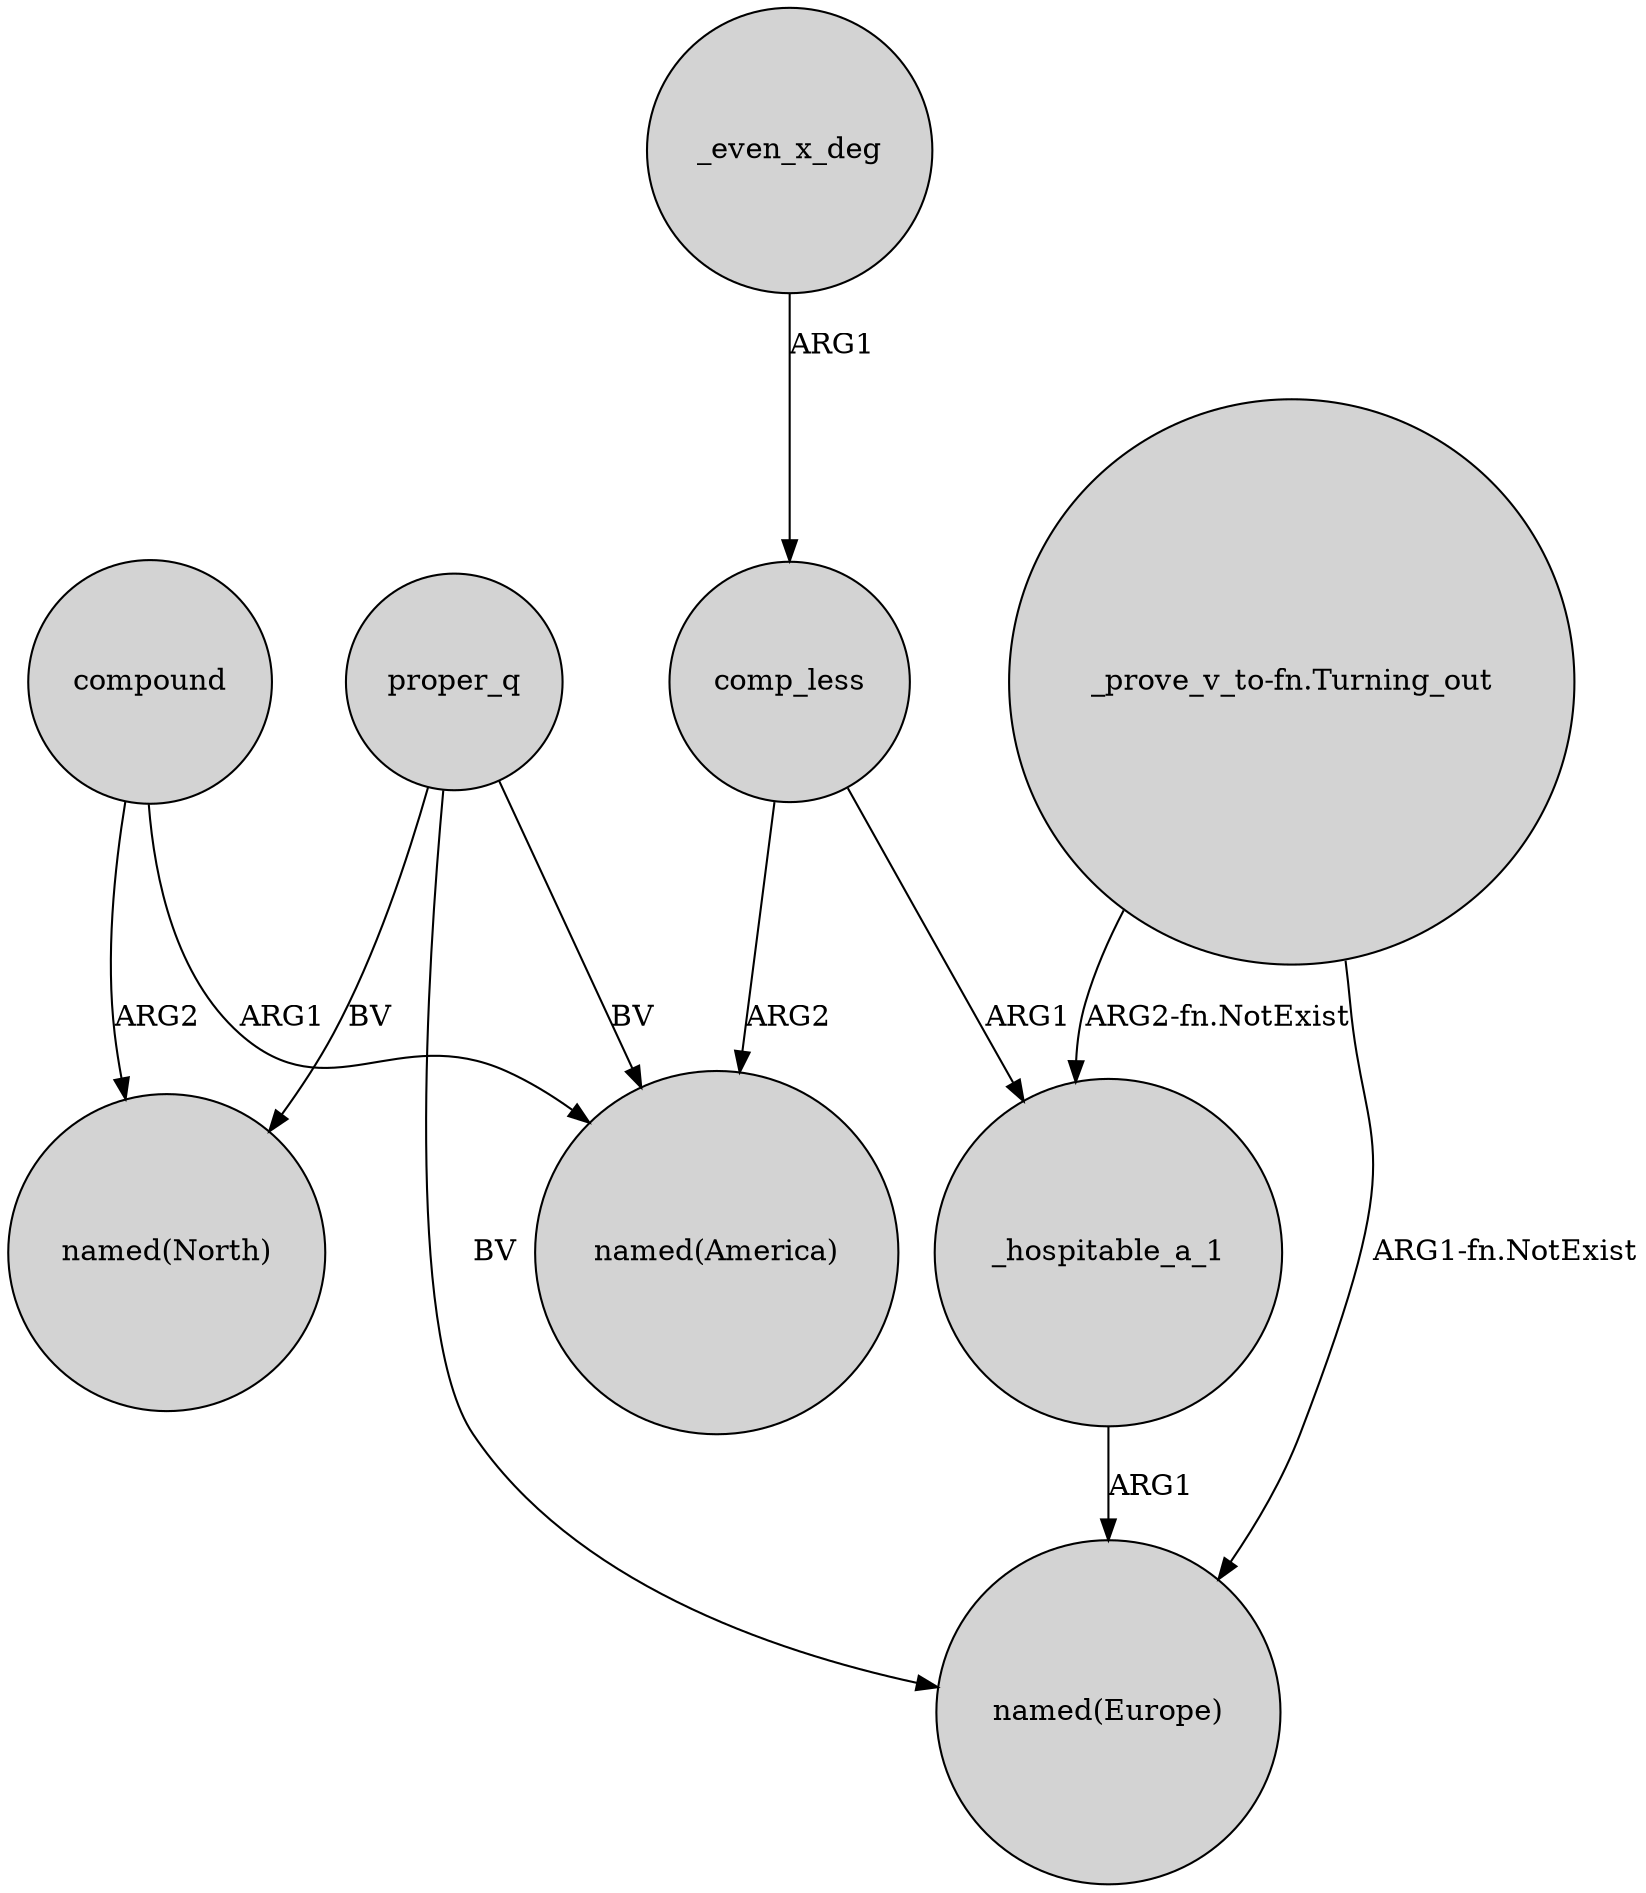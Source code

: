 digraph {
	node [shape=circle style=filled]
	compound -> "named(North)" [label=ARG2]
	"_prove_v_to-fn.Turning_out" -> _hospitable_a_1 [label="ARG2-fn.NotExist"]
	"_prove_v_to-fn.Turning_out" -> "named(Europe)" [label="ARG1-fn.NotExist"]
	_even_x_deg -> comp_less [label=ARG1]
	proper_q -> "named(North)" [label=BV]
	proper_q -> "named(Europe)" [label=BV]
	comp_less -> _hospitable_a_1 [label=ARG1]
	comp_less -> "named(America)" [label=ARG2]
	_hospitable_a_1 -> "named(Europe)" [label=ARG1]
	proper_q -> "named(America)" [label=BV]
	compound -> "named(America)" [label=ARG1]
}
